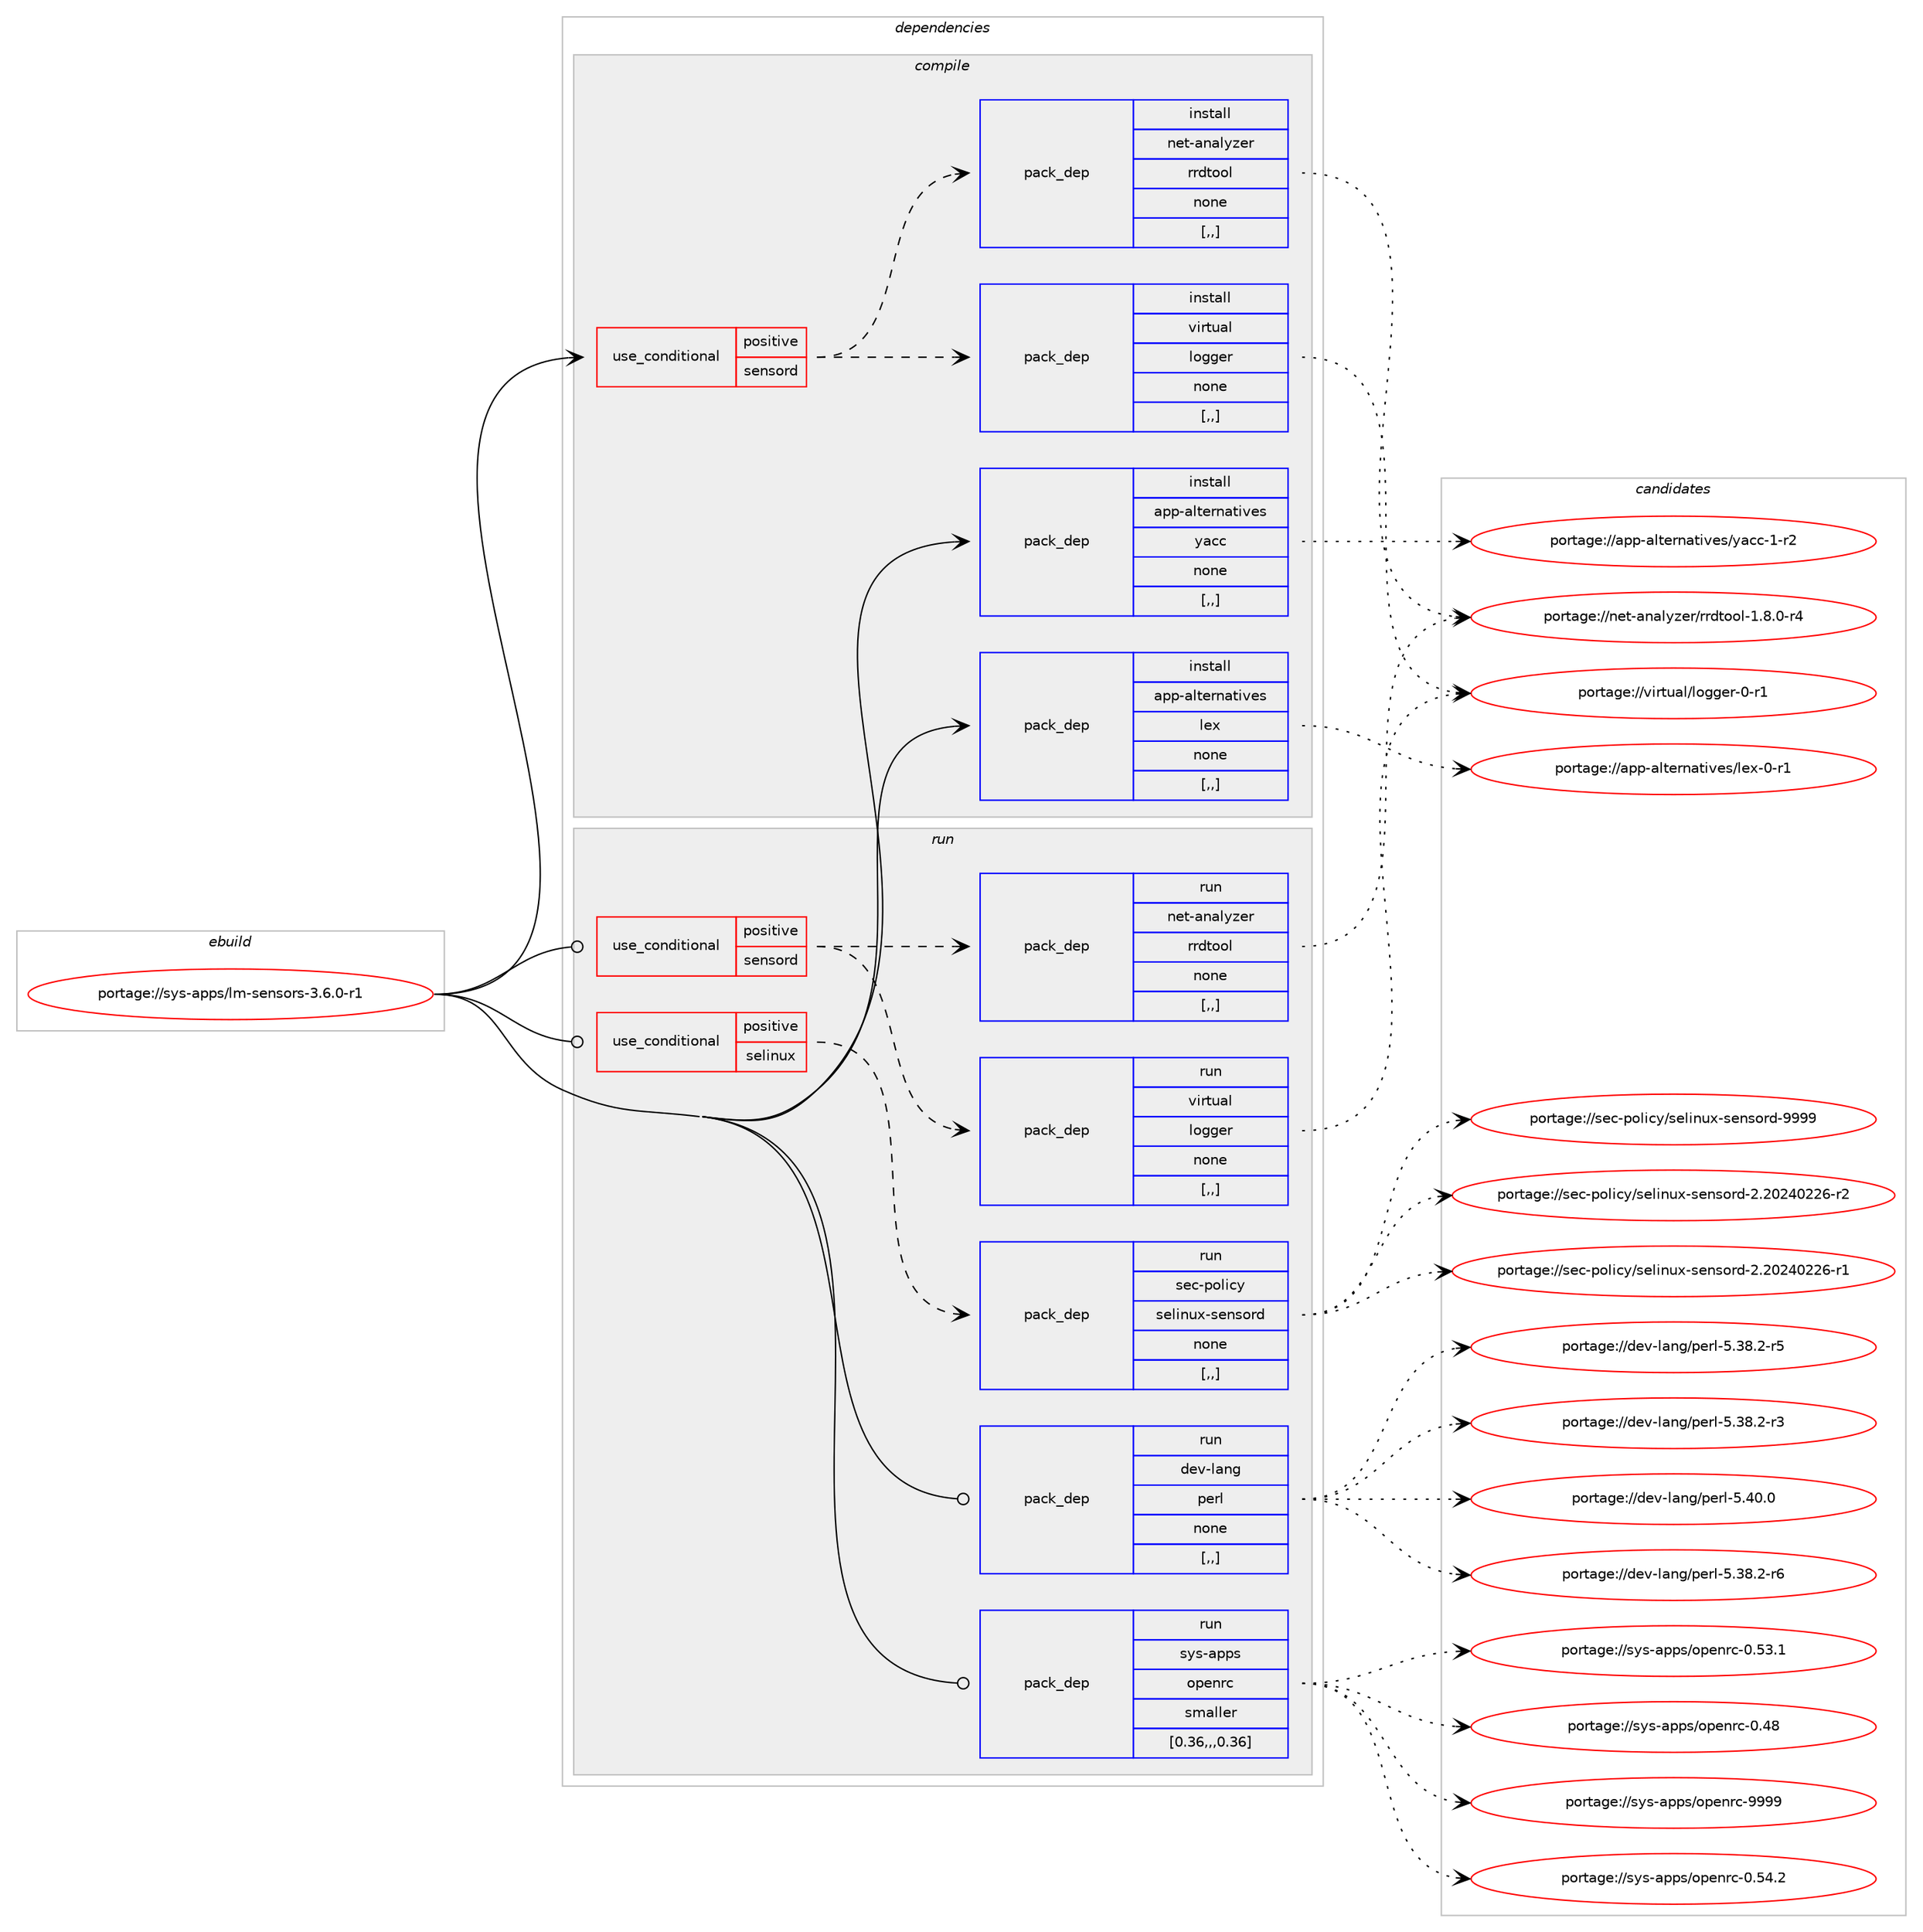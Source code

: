 digraph prolog {

# *************
# Graph options
# *************

newrank=true;
concentrate=true;
compound=true;
graph [rankdir=LR,fontname=Helvetica,fontsize=10,ranksep=1.5];#, ranksep=2.5, nodesep=0.2];
edge  [arrowhead=vee];
node  [fontname=Helvetica,fontsize=10];

# **********
# The ebuild
# **********

subgraph cluster_leftcol {
color=gray;
label=<<i>ebuild</i>>;
id [label="portage://sys-apps/lm-sensors-3.6.0-r1", color=red, width=4, href="../sys-apps/lm-sensors-3.6.0-r1.svg"];
}

# ****************
# The dependencies
# ****************

subgraph cluster_midcol {
color=gray;
label=<<i>dependencies</i>>;
subgraph cluster_compile {
fillcolor="#eeeeee";
style=filled;
label=<<i>compile</i>>;
subgraph cond111463 {
dependency421513 [label=<<TABLE BORDER="0" CELLBORDER="1" CELLSPACING="0" CELLPADDING="4"><TR><TD ROWSPAN="3" CELLPADDING="10">use_conditional</TD></TR><TR><TD>positive</TD></TR><TR><TD>sensord</TD></TR></TABLE>>, shape=none, color=red];
subgraph pack307128 {
dependency421514 [label=<<TABLE BORDER="0" CELLBORDER="1" CELLSPACING="0" CELLPADDING="4" WIDTH="220"><TR><TD ROWSPAN="6" CELLPADDING="30">pack_dep</TD></TR><TR><TD WIDTH="110">install</TD></TR><TR><TD>net-analyzer</TD></TR><TR><TD>rrdtool</TD></TR><TR><TD>none</TD></TR><TR><TD>[,,]</TD></TR></TABLE>>, shape=none, color=blue];
}
dependency421513:e -> dependency421514:w [weight=20,style="dashed",arrowhead="vee"];
subgraph pack307129 {
dependency421515 [label=<<TABLE BORDER="0" CELLBORDER="1" CELLSPACING="0" CELLPADDING="4" WIDTH="220"><TR><TD ROWSPAN="6" CELLPADDING="30">pack_dep</TD></TR><TR><TD WIDTH="110">install</TD></TR><TR><TD>virtual</TD></TR><TR><TD>logger</TD></TR><TR><TD>none</TD></TR><TR><TD>[,,]</TD></TR></TABLE>>, shape=none, color=blue];
}
dependency421513:e -> dependency421515:w [weight=20,style="dashed",arrowhead="vee"];
}
id:e -> dependency421513:w [weight=20,style="solid",arrowhead="vee"];
subgraph pack307130 {
dependency421516 [label=<<TABLE BORDER="0" CELLBORDER="1" CELLSPACING="0" CELLPADDING="4" WIDTH="220"><TR><TD ROWSPAN="6" CELLPADDING="30">pack_dep</TD></TR><TR><TD WIDTH="110">install</TD></TR><TR><TD>app-alternatives</TD></TR><TR><TD>lex</TD></TR><TR><TD>none</TD></TR><TR><TD>[,,]</TD></TR></TABLE>>, shape=none, color=blue];
}
id:e -> dependency421516:w [weight=20,style="solid",arrowhead="vee"];
subgraph pack307131 {
dependency421517 [label=<<TABLE BORDER="0" CELLBORDER="1" CELLSPACING="0" CELLPADDING="4" WIDTH="220"><TR><TD ROWSPAN="6" CELLPADDING="30">pack_dep</TD></TR><TR><TD WIDTH="110">install</TD></TR><TR><TD>app-alternatives</TD></TR><TR><TD>yacc</TD></TR><TR><TD>none</TD></TR><TR><TD>[,,]</TD></TR></TABLE>>, shape=none, color=blue];
}
id:e -> dependency421517:w [weight=20,style="solid",arrowhead="vee"];
}
subgraph cluster_compileandrun {
fillcolor="#eeeeee";
style=filled;
label=<<i>compile and run</i>>;
}
subgraph cluster_run {
fillcolor="#eeeeee";
style=filled;
label=<<i>run</i>>;
subgraph cond111464 {
dependency421518 [label=<<TABLE BORDER="0" CELLBORDER="1" CELLSPACING="0" CELLPADDING="4"><TR><TD ROWSPAN="3" CELLPADDING="10">use_conditional</TD></TR><TR><TD>positive</TD></TR><TR><TD>selinux</TD></TR></TABLE>>, shape=none, color=red];
subgraph pack307132 {
dependency421519 [label=<<TABLE BORDER="0" CELLBORDER="1" CELLSPACING="0" CELLPADDING="4" WIDTH="220"><TR><TD ROWSPAN="6" CELLPADDING="30">pack_dep</TD></TR><TR><TD WIDTH="110">run</TD></TR><TR><TD>sec-policy</TD></TR><TR><TD>selinux-sensord</TD></TR><TR><TD>none</TD></TR><TR><TD>[,,]</TD></TR></TABLE>>, shape=none, color=blue];
}
dependency421518:e -> dependency421519:w [weight=20,style="dashed",arrowhead="vee"];
}
id:e -> dependency421518:w [weight=20,style="solid",arrowhead="odot"];
subgraph cond111465 {
dependency421520 [label=<<TABLE BORDER="0" CELLBORDER="1" CELLSPACING="0" CELLPADDING="4"><TR><TD ROWSPAN="3" CELLPADDING="10">use_conditional</TD></TR><TR><TD>positive</TD></TR><TR><TD>sensord</TD></TR></TABLE>>, shape=none, color=red];
subgraph pack307133 {
dependency421521 [label=<<TABLE BORDER="0" CELLBORDER="1" CELLSPACING="0" CELLPADDING="4" WIDTH="220"><TR><TD ROWSPAN="6" CELLPADDING="30">pack_dep</TD></TR><TR><TD WIDTH="110">run</TD></TR><TR><TD>net-analyzer</TD></TR><TR><TD>rrdtool</TD></TR><TR><TD>none</TD></TR><TR><TD>[,,]</TD></TR></TABLE>>, shape=none, color=blue];
}
dependency421520:e -> dependency421521:w [weight=20,style="dashed",arrowhead="vee"];
subgraph pack307134 {
dependency421522 [label=<<TABLE BORDER="0" CELLBORDER="1" CELLSPACING="0" CELLPADDING="4" WIDTH="220"><TR><TD ROWSPAN="6" CELLPADDING="30">pack_dep</TD></TR><TR><TD WIDTH="110">run</TD></TR><TR><TD>virtual</TD></TR><TR><TD>logger</TD></TR><TR><TD>none</TD></TR><TR><TD>[,,]</TD></TR></TABLE>>, shape=none, color=blue];
}
dependency421520:e -> dependency421522:w [weight=20,style="dashed",arrowhead="vee"];
}
id:e -> dependency421520:w [weight=20,style="solid",arrowhead="odot"];
subgraph pack307135 {
dependency421523 [label=<<TABLE BORDER="0" CELLBORDER="1" CELLSPACING="0" CELLPADDING="4" WIDTH="220"><TR><TD ROWSPAN="6" CELLPADDING="30">pack_dep</TD></TR><TR><TD WIDTH="110">run</TD></TR><TR><TD>dev-lang</TD></TR><TR><TD>perl</TD></TR><TR><TD>none</TD></TR><TR><TD>[,,]</TD></TR></TABLE>>, shape=none, color=blue];
}
id:e -> dependency421523:w [weight=20,style="solid",arrowhead="odot"];
subgraph pack307136 {
dependency421524 [label=<<TABLE BORDER="0" CELLBORDER="1" CELLSPACING="0" CELLPADDING="4" WIDTH="220"><TR><TD ROWSPAN="6" CELLPADDING="30">pack_dep</TD></TR><TR><TD WIDTH="110">run</TD></TR><TR><TD>sys-apps</TD></TR><TR><TD>openrc</TD></TR><TR><TD>smaller</TD></TR><TR><TD>[0.36,,,0.36]</TD></TR></TABLE>>, shape=none, color=blue];
}
id:e -> dependency421524:w [weight=20,style="solid",arrowhead="odot"];
}
}

# **************
# The candidates
# **************

subgraph cluster_choices {
rank=same;
color=gray;
label=<<i>candidates</i>>;

subgraph choice307128 {
color=black;
nodesep=1;
choice110101116459711097108121122101114471141141001161111111084549465646484511452 [label="portage://net-analyzer/rrdtool-1.8.0-r4", color=red, width=4,href="../net-analyzer/rrdtool-1.8.0-r4.svg"];
dependency421514:e -> choice110101116459711097108121122101114471141141001161111111084549465646484511452:w [style=dotted,weight="100"];
}
subgraph choice307129 {
color=black;
nodesep=1;
choice118105114116117971084710811110310310111445484511449 [label="portage://virtual/logger-0-r1", color=red, width=4,href="../virtual/logger-0-r1.svg"];
dependency421515:e -> choice118105114116117971084710811110310310111445484511449:w [style=dotted,weight="100"];
}
subgraph choice307130 {
color=black;
nodesep=1;
choice971121124597108116101114110971161051181011154710810112045484511449 [label="portage://app-alternatives/lex-0-r1", color=red, width=4,href="../app-alternatives/lex-0-r1.svg"];
dependency421516:e -> choice971121124597108116101114110971161051181011154710810112045484511449:w [style=dotted,weight="100"];
}
subgraph choice307131 {
color=black;
nodesep=1;
choice971121124597108116101114110971161051181011154712197999945494511450 [label="portage://app-alternatives/yacc-1-r2", color=red, width=4,href="../app-alternatives/yacc-1-r2.svg"];
dependency421517:e -> choice971121124597108116101114110971161051181011154712197999945494511450:w [style=dotted,weight="100"];
}
subgraph choice307132 {
color=black;
nodesep=1;
choice11510199451121111081059912147115101108105110117120451151011101151111141004557575757 [label="portage://sec-policy/selinux-sensord-9999", color=red, width=4,href="../sec-policy/selinux-sensord-9999.svg"];
choice115101994511211110810599121471151011081051101171204511510111011511111410045504650485052485050544511450 [label="portage://sec-policy/selinux-sensord-2.20240226-r2", color=red, width=4,href="../sec-policy/selinux-sensord-2.20240226-r2.svg"];
choice115101994511211110810599121471151011081051101171204511510111011511111410045504650485052485050544511449 [label="portage://sec-policy/selinux-sensord-2.20240226-r1", color=red, width=4,href="../sec-policy/selinux-sensord-2.20240226-r1.svg"];
dependency421519:e -> choice11510199451121111081059912147115101108105110117120451151011101151111141004557575757:w [style=dotted,weight="100"];
dependency421519:e -> choice115101994511211110810599121471151011081051101171204511510111011511111410045504650485052485050544511450:w [style=dotted,weight="100"];
dependency421519:e -> choice115101994511211110810599121471151011081051101171204511510111011511111410045504650485052485050544511449:w [style=dotted,weight="100"];
}
subgraph choice307133 {
color=black;
nodesep=1;
choice110101116459711097108121122101114471141141001161111111084549465646484511452 [label="portage://net-analyzer/rrdtool-1.8.0-r4", color=red, width=4,href="../net-analyzer/rrdtool-1.8.0-r4.svg"];
dependency421521:e -> choice110101116459711097108121122101114471141141001161111111084549465646484511452:w [style=dotted,weight="100"];
}
subgraph choice307134 {
color=black;
nodesep=1;
choice118105114116117971084710811110310310111445484511449 [label="portage://virtual/logger-0-r1", color=red, width=4,href="../virtual/logger-0-r1.svg"];
dependency421522:e -> choice118105114116117971084710811110310310111445484511449:w [style=dotted,weight="100"];
}
subgraph choice307135 {
color=black;
nodesep=1;
choice10010111845108971101034711210111410845534652484648 [label="portage://dev-lang/perl-5.40.0", color=red, width=4,href="../dev-lang/perl-5.40.0.svg"];
choice100101118451089711010347112101114108455346515646504511454 [label="portage://dev-lang/perl-5.38.2-r6", color=red, width=4,href="../dev-lang/perl-5.38.2-r6.svg"];
choice100101118451089711010347112101114108455346515646504511453 [label="portage://dev-lang/perl-5.38.2-r5", color=red, width=4,href="../dev-lang/perl-5.38.2-r5.svg"];
choice100101118451089711010347112101114108455346515646504511451 [label="portage://dev-lang/perl-5.38.2-r3", color=red, width=4,href="../dev-lang/perl-5.38.2-r3.svg"];
dependency421523:e -> choice10010111845108971101034711210111410845534652484648:w [style=dotted,weight="100"];
dependency421523:e -> choice100101118451089711010347112101114108455346515646504511454:w [style=dotted,weight="100"];
dependency421523:e -> choice100101118451089711010347112101114108455346515646504511453:w [style=dotted,weight="100"];
dependency421523:e -> choice100101118451089711010347112101114108455346515646504511451:w [style=dotted,weight="100"];
}
subgraph choice307136 {
color=black;
nodesep=1;
choice115121115459711211211547111112101110114994557575757 [label="portage://sys-apps/openrc-9999", color=red, width=4,href="../sys-apps/openrc-9999.svg"];
choice1151211154597112112115471111121011101149945484653524650 [label="portage://sys-apps/openrc-0.54.2", color=red, width=4,href="../sys-apps/openrc-0.54.2.svg"];
choice1151211154597112112115471111121011101149945484653514649 [label="portage://sys-apps/openrc-0.53.1", color=red, width=4,href="../sys-apps/openrc-0.53.1.svg"];
choice115121115459711211211547111112101110114994548465256 [label="portage://sys-apps/openrc-0.48", color=red, width=4,href="../sys-apps/openrc-0.48.svg"];
dependency421524:e -> choice115121115459711211211547111112101110114994557575757:w [style=dotted,weight="100"];
dependency421524:e -> choice1151211154597112112115471111121011101149945484653524650:w [style=dotted,weight="100"];
dependency421524:e -> choice1151211154597112112115471111121011101149945484653514649:w [style=dotted,weight="100"];
dependency421524:e -> choice115121115459711211211547111112101110114994548465256:w [style=dotted,weight="100"];
}
}

}
